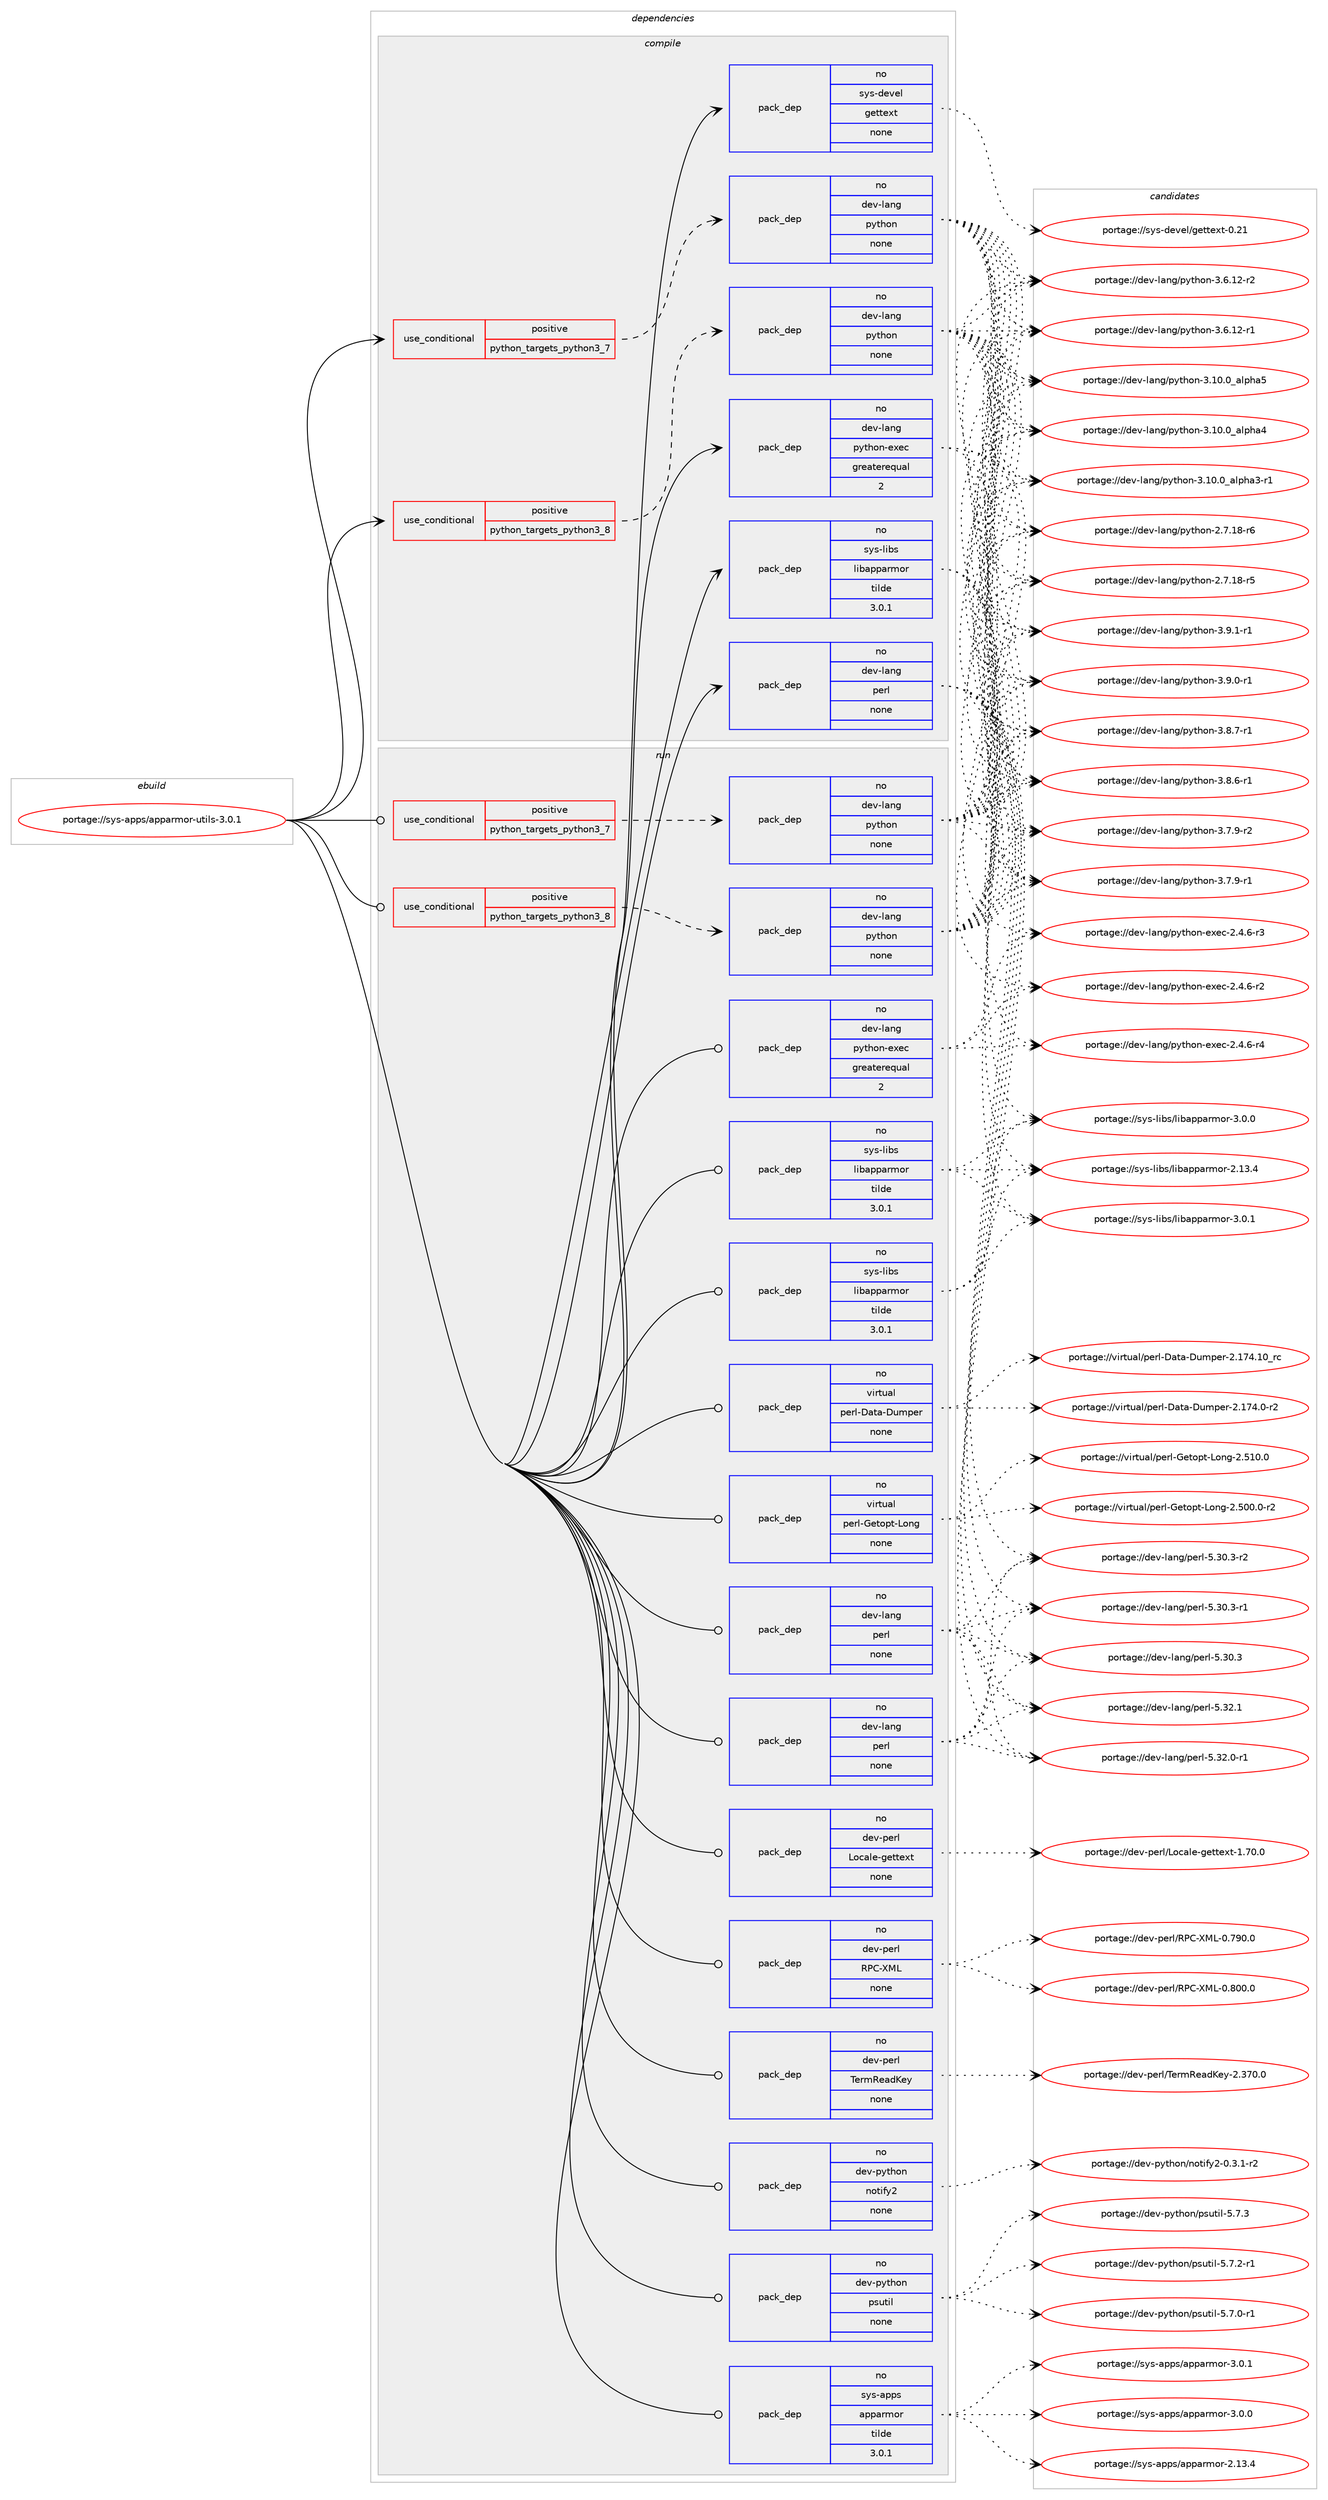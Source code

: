 digraph prolog {

# *************
# Graph options
# *************

newrank=true;
concentrate=true;
compound=true;
graph [rankdir=LR,fontname=Helvetica,fontsize=10,ranksep=1.5];#, ranksep=2.5, nodesep=0.2];
edge  [arrowhead=vee];
node  [fontname=Helvetica,fontsize=10];

# **********
# The ebuild
# **********

subgraph cluster_leftcol {
color=gray;
rank=same;
label=<<i>ebuild</i>>;
id [label="portage://sys-apps/apparmor-utils-3.0.1", color=red, width=4, href="../sys-apps/apparmor-utils-3.0.1.svg"];
}

# ****************
# The dependencies
# ****************

subgraph cluster_midcol {
color=gray;
label=<<i>dependencies</i>>;
subgraph cluster_compile {
fillcolor="#eeeeee";
style=filled;
label=<<i>compile</i>>;
subgraph cond3340 {
dependency10758 [label=<<TABLE BORDER="0" CELLBORDER="1" CELLSPACING="0" CELLPADDING="4"><TR><TD ROWSPAN="3" CELLPADDING="10">use_conditional</TD></TR><TR><TD>positive</TD></TR><TR><TD>python_targets_python3_7</TD></TR></TABLE>>, shape=none, color=red];
subgraph pack7325 {
dependency10759 [label=<<TABLE BORDER="0" CELLBORDER="1" CELLSPACING="0" CELLPADDING="4" WIDTH="220"><TR><TD ROWSPAN="6" CELLPADDING="30">pack_dep</TD></TR><TR><TD WIDTH="110">no</TD></TR><TR><TD>dev-lang</TD></TR><TR><TD>python</TD></TR><TR><TD>none</TD></TR><TR><TD></TD></TR></TABLE>>, shape=none, color=blue];
}
dependency10758:e -> dependency10759:w [weight=20,style="dashed",arrowhead="vee"];
}
id:e -> dependency10758:w [weight=20,style="solid",arrowhead="vee"];
subgraph cond3341 {
dependency10760 [label=<<TABLE BORDER="0" CELLBORDER="1" CELLSPACING="0" CELLPADDING="4"><TR><TD ROWSPAN="3" CELLPADDING="10">use_conditional</TD></TR><TR><TD>positive</TD></TR><TR><TD>python_targets_python3_8</TD></TR></TABLE>>, shape=none, color=red];
subgraph pack7326 {
dependency10761 [label=<<TABLE BORDER="0" CELLBORDER="1" CELLSPACING="0" CELLPADDING="4" WIDTH="220"><TR><TD ROWSPAN="6" CELLPADDING="30">pack_dep</TD></TR><TR><TD WIDTH="110">no</TD></TR><TR><TD>dev-lang</TD></TR><TR><TD>python</TD></TR><TR><TD>none</TD></TR><TR><TD></TD></TR></TABLE>>, shape=none, color=blue];
}
dependency10760:e -> dependency10761:w [weight=20,style="dashed",arrowhead="vee"];
}
id:e -> dependency10760:w [weight=20,style="solid",arrowhead="vee"];
subgraph pack7327 {
dependency10762 [label=<<TABLE BORDER="0" CELLBORDER="1" CELLSPACING="0" CELLPADDING="4" WIDTH="220"><TR><TD ROWSPAN="6" CELLPADDING="30">pack_dep</TD></TR><TR><TD WIDTH="110">no</TD></TR><TR><TD>dev-lang</TD></TR><TR><TD>perl</TD></TR><TR><TD>none</TD></TR><TR><TD></TD></TR></TABLE>>, shape=none, color=blue];
}
id:e -> dependency10762:w [weight=20,style="solid",arrowhead="vee"];
subgraph pack7328 {
dependency10763 [label=<<TABLE BORDER="0" CELLBORDER="1" CELLSPACING="0" CELLPADDING="4" WIDTH="220"><TR><TD ROWSPAN="6" CELLPADDING="30">pack_dep</TD></TR><TR><TD WIDTH="110">no</TD></TR><TR><TD>dev-lang</TD></TR><TR><TD>python-exec</TD></TR><TR><TD>greaterequal</TD></TR><TR><TD>2</TD></TR></TABLE>>, shape=none, color=blue];
}
id:e -> dependency10763:w [weight=20,style="solid",arrowhead="vee"];
subgraph pack7329 {
dependency10764 [label=<<TABLE BORDER="0" CELLBORDER="1" CELLSPACING="0" CELLPADDING="4" WIDTH="220"><TR><TD ROWSPAN="6" CELLPADDING="30">pack_dep</TD></TR><TR><TD WIDTH="110">no</TD></TR><TR><TD>sys-devel</TD></TR><TR><TD>gettext</TD></TR><TR><TD>none</TD></TR><TR><TD></TD></TR></TABLE>>, shape=none, color=blue];
}
id:e -> dependency10764:w [weight=20,style="solid",arrowhead="vee"];
subgraph pack7330 {
dependency10765 [label=<<TABLE BORDER="0" CELLBORDER="1" CELLSPACING="0" CELLPADDING="4" WIDTH="220"><TR><TD ROWSPAN="6" CELLPADDING="30">pack_dep</TD></TR><TR><TD WIDTH="110">no</TD></TR><TR><TD>sys-libs</TD></TR><TR><TD>libapparmor</TD></TR><TR><TD>tilde</TD></TR><TR><TD>3.0.1</TD></TR></TABLE>>, shape=none, color=blue];
}
id:e -> dependency10765:w [weight=20,style="solid",arrowhead="vee"];
}
subgraph cluster_compileandrun {
fillcolor="#eeeeee";
style=filled;
label=<<i>compile and run</i>>;
}
subgraph cluster_run {
fillcolor="#eeeeee";
style=filled;
label=<<i>run</i>>;
subgraph cond3342 {
dependency10766 [label=<<TABLE BORDER="0" CELLBORDER="1" CELLSPACING="0" CELLPADDING="4"><TR><TD ROWSPAN="3" CELLPADDING="10">use_conditional</TD></TR><TR><TD>positive</TD></TR><TR><TD>python_targets_python3_7</TD></TR></TABLE>>, shape=none, color=red];
subgraph pack7331 {
dependency10767 [label=<<TABLE BORDER="0" CELLBORDER="1" CELLSPACING="0" CELLPADDING="4" WIDTH="220"><TR><TD ROWSPAN="6" CELLPADDING="30">pack_dep</TD></TR><TR><TD WIDTH="110">no</TD></TR><TR><TD>dev-lang</TD></TR><TR><TD>python</TD></TR><TR><TD>none</TD></TR><TR><TD></TD></TR></TABLE>>, shape=none, color=blue];
}
dependency10766:e -> dependency10767:w [weight=20,style="dashed",arrowhead="vee"];
}
id:e -> dependency10766:w [weight=20,style="solid",arrowhead="odot"];
subgraph cond3343 {
dependency10768 [label=<<TABLE BORDER="0" CELLBORDER="1" CELLSPACING="0" CELLPADDING="4"><TR><TD ROWSPAN="3" CELLPADDING="10">use_conditional</TD></TR><TR><TD>positive</TD></TR><TR><TD>python_targets_python3_8</TD></TR></TABLE>>, shape=none, color=red];
subgraph pack7332 {
dependency10769 [label=<<TABLE BORDER="0" CELLBORDER="1" CELLSPACING="0" CELLPADDING="4" WIDTH="220"><TR><TD ROWSPAN="6" CELLPADDING="30">pack_dep</TD></TR><TR><TD WIDTH="110">no</TD></TR><TR><TD>dev-lang</TD></TR><TR><TD>python</TD></TR><TR><TD>none</TD></TR><TR><TD></TD></TR></TABLE>>, shape=none, color=blue];
}
dependency10768:e -> dependency10769:w [weight=20,style="dashed",arrowhead="vee"];
}
id:e -> dependency10768:w [weight=20,style="solid",arrowhead="odot"];
subgraph pack7333 {
dependency10770 [label=<<TABLE BORDER="0" CELLBORDER="1" CELLSPACING="0" CELLPADDING="4" WIDTH="220"><TR><TD ROWSPAN="6" CELLPADDING="30">pack_dep</TD></TR><TR><TD WIDTH="110">no</TD></TR><TR><TD>dev-lang</TD></TR><TR><TD>perl</TD></TR><TR><TD>none</TD></TR><TR><TD></TD></TR></TABLE>>, shape=none, color=blue];
}
id:e -> dependency10770:w [weight=20,style="solid",arrowhead="odot"];
subgraph pack7334 {
dependency10771 [label=<<TABLE BORDER="0" CELLBORDER="1" CELLSPACING="0" CELLPADDING="4" WIDTH="220"><TR><TD ROWSPAN="6" CELLPADDING="30">pack_dep</TD></TR><TR><TD WIDTH="110">no</TD></TR><TR><TD>dev-lang</TD></TR><TR><TD>perl</TD></TR><TR><TD>none</TD></TR><TR><TD></TD></TR></TABLE>>, shape=none, color=blue];
}
id:e -> dependency10771:w [weight=20,style="solid",arrowhead="odot"];
subgraph pack7335 {
dependency10772 [label=<<TABLE BORDER="0" CELLBORDER="1" CELLSPACING="0" CELLPADDING="4" WIDTH="220"><TR><TD ROWSPAN="6" CELLPADDING="30">pack_dep</TD></TR><TR><TD WIDTH="110">no</TD></TR><TR><TD>dev-lang</TD></TR><TR><TD>python-exec</TD></TR><TR><TD>greaterequal</TD></TR><TR><TD>2</TD></TR></TABLE>>, shape=none, color=blue];
}
id:e -> dependency10772:w [weight=20,style="solid",arrowhead="odot"];
subgraph pack7336 {
dependency10773 [label=<<TABLE BORDER="0" CELLBORDER="1" CELLSPACING="0" CELLPADDING="4" WIDTH="220"><TR><TD ROWSPAN="6" CELLPADDING="30">pack_dep</TD></TR><TR><TD WIDTH="110">no</TD></TR><TR><TD>dev-perl</TD></TR><TR><TD>Locale-gettext</TD></TR><TR><TD>none</TD></TR><TR><TD></TD></TR></TABLE>>, shape=none, color=blue];
}
id:e -> dependency10773:w [weight=20,style="solid",arrowhead="odot"];
subgraph pack7337 {
dependency10774 [label=<<TABLE BORDER="0" CELLBORDER="1" CELLSPACING="0" CELLPADDING="4" WIDTH="220"><TR><TD ROWSPAN="6" CELLPADDING="30">pack_dep</TD></TR><TR><TD WIDTH="110">no</TD></TR><TR><TD>dev-perl</TD></TR><TR><TD>RPC-XML</TD></TR><TR><TD>none</TD></TR><TR><TD></TD></TR></TABLE>>, shape=none, color=blue];
}
id:e -> dependency10774:w [weight=20,style="solid",arrowhead="odot"];
subgraph pack7338 {
dependency10775 [label=<<TABLE BORDER="0" CELLBORDER="1" CELLSPACING="0" CELLPADDING="4" WIDTH="220"><TR><TD ROWSPAN="6" CELLPADDING="30">pack_dep</TD></TR><TR><TD WIDTH="110">no</TD></TR><TR><TD>dev-perl</TD></TR><TR><TD>TermReadKey</TD></TR><TR><TD>none</TD></TR><TR><TD></TD></TR></TABLE>>, shape=none, color=blue];
}
id:e -> dependency10775:w [weight=20,style="solid",arrowhead="odot"];
subgraph pack7339 {
dependency10776 [label=<<TABLE BORDER="0" CELLBORDER="1" CELLSPACING="0" CELLPADDING="4" WIDTH="220"><TR><TD ROWSPAN="6" CELLPADDING="30">pack_dep</TD></TR><TR><TD WIDTH="110">no</TD></TR><TR><TD>dev-python</TD></TR><TR><TD>notify2</TD></TR><TR><TD>none</TD></TR><TR><TD></TD></TR></TABLE>>, shape=none, color=blue];
}
id:e -> dependency10776:w [weight=20,style="solid",arrowhead="odot"];
subgraph pack7340 {
dependency10777 [label=<<TABLE BORDER="0" CELLBORDER="1" CELLSPACING="0" CELLPADDING="4" WIDTH="220"><TR><TD ROWSPAN="6" CELLPADDING="30">pack_dep</TD></TR><TR><TD WIDTH="110">no</TD></TR><TR><TD>dev-python</TD></TR><TR><TD>psutil</TD></TR><TR><TD>none</TD></TR><TR><TD></TD></TR></TABLE>>, shape=none, color=blue];
}
id:e -> dependency10777:w [weight=20,style="solid",arrowhead="odot"];
subgraph pack7341 {
dependency10778 [label=<<TABLE BORDER="0" CELLBORDER="1" CELLSPACING="0" CELLPADDING="4" WIDTH="220"><TR><TD ROWSPAN="6" CELLPADDING="30">pack_dep</TD></TR><TR><TD WIDTH="110">no</TD></TR><TR><TD>sys-apps</TD></TR><TR><TD>apparmor</TD></TR><TR><TD>tilde</TD></TR><TR><TD>3.0.1</TD></TR></TABLE>>, shape=none, color=blue];
}
id:e -> dependency10778:w [weight=20,style="solid",arrowhead="odot"];
subgraph pack7342 {
dependency10779 [label=<<TABLE BORDER="0" CELLBORDER="1" CELLSPACING="0" CELLPADDING="4" WIDTH="220"><TR><TD ROWSPAN="6" CELLPADDING="30">pack_dep</TD></TR><TR><TD WIDTH="110">no</TD></TR><TR><TD>sys-libs</TD></TR><TR><TD>libapparmor</TD></TR><TR><TD>tilde</TD></TR><TR><TD>3.0.1</TD></TR></TABLE>>, shape=none, color=blue];
}
id:e -> dependency10779:w [weight=20,style="solid",arrowhead="odot"];
subgraph pack7343 {
dependency10780 [label=<<TABLE BORDER="0" CELLBORDER="1" CELLSPACING="0" CELLPADDING="4" WIDTH="220"><TR><TD ROWSPAN="6" CELLPADDING="30">pack_dep</TD></TR><TR><TD WIDTH="110">no</TD></TR><TR><TD>sys-libs</TD></TR><TR><TD>libapparmor</TD></TR><TR><TD>tilde</TD></TR><TR><TD>3.0.1</TD></TR></TABLE>>, shape=none, color=blue];
}
id:e -> dependency10780:w [weight=20,style="solid",arrowhead="odot"];
subgraph pack7344 {
dependency10781 [label=<<TABLE BORDER="0" CELLBORDER="1" CELLSPACING="0" CELLPADDING="4" WIDTH="220"><TR><TD ROWSPAN="6" CELLPADDING="30">pack_dep</TD></TR><TR><TD WIDTH="110">no</TD></TR><TR><TD>virtual</TD></TR><TR><TD>perl-Data-Dumper</TD></TR><TR><TD>none</TD></TR><TR><TD></TD></TR></TABLE>>, shape=none, color=blue];
}
id:e -> dependency10781:w [weight=20,style="solid",arrowhead="odot"];
subgraph pack7345 {
dependency10782 [label=<<TABLE BORDER="0" CELLBORDER="1" CELLSPACING="0" CELLPADDING="4" WIDTH="220"><TR><TD ROWSPAN="6" CELLPADDING="30">pack_dep</TD></TR><TR><TD WIDTH="110">no</TD></TR><TR><TD>virtual</TD></TR><TR><TD>perl-Getopt-Long</TD></TR><TR><TD>none</TD></TR><TR><TD></TD></TR></TABLE>>, shape=none, color=blue];
}
id:e -> dependency10782:w [weight=20,style="solid",arrowhead="odot"];
}
}

# **************
# The candidates
# **************

subgraph cluster_choices {
rank=same;
color=gray;
label=<<i>candidates</i>>;

subgraph choice7325 {
color=black;
nodesep=1;
choice1001011184510897110103471121211161041111104551465746494511449 [label="portage://dev-lang/python-3.9.1-r1", color=red, width=4,href="../dev-lang/python-3.9.1-r1.svg"];
choice1001011184510897110103471121211161041111104551465746484511449 [label="portage://dev-lang/python-3.9.0-r1", color=red, width=4,href="../dev-lang/python-3.9.0-r1.svg"];
choice1001011184510897110103471121211161041111104551465646554511449 [label="portage://dev-lang/python-3.8.7-r1", color=red, width=4,href="../dev-lang/python-3.8.7-r1.svg"];
choice1001011184510897110103471121211161041111104551465646544511449 [label="portage://dev-lang/python-3.8.6-r1", color=red, width=4,href="../dev-lang/python-3.8.6-r1.svg"];
choice1001011184510897110103471121211161041111104551465546574511450 [label="portage://dev-lang/python-3.7.9-r2", color=red, width=4,href="../dev-lang/python-3.7.9-r2.svg"];
choice1001011184510897110103471121211161041111104551465546574511449 [label="portage://dev-lang/python-3.7.9-r1", color=red, width=4,href="../dev-lang/python-3.7.9-r1.svg"];
choice100101118451089711010347112121116104111110455146544649504511450 [label="portage://dev-lang/python-3.6.12-r2", color=red, width=4,href="../dev-lang/python-3.6.12-r2.svg"];
choice100101118451089711010347112121116104111110455146544649504511449 [label="portage://dev-lang/python-3.6.12-r1", color=red, width=4,href="../dev-lang/python-3.6.12-r1.svg"];
choice1001011184510897110103471121211161041111104551464948464895971081121049753 [label="portage://dev-lang/python-3.10.0_alpha5", color=red, width=4,href="../dev-lang/python-3.10.0_alpha5.svg"];
choice1001011184510897110103471121211161041111104551464948464895971081121049752 [label="portage://dev-lang/python-3.10.0_alpha4", color=red, width=4,href="../dev-lang/python-3.10.0_alpha4.svg"];
choice10010111845108971101034711212111610411111045514649484648959710811210497514511449 [label="portage://dev-lang/python-3.10.0_alpha3-r1", color=red, width=4,href="../dev-lang/python-3.10.0_alpha3-r1.svg"];
choice100101118451089711010347112121116104111110455046554649564511454 [label="portage://dev-lang/python-2.7.18-r6", color=red, width=4,href="../dev-lang/python-2.7.18-r6.svg"];
choice100101118451089711010347112121116104111110455046554649564511453 [label="portage://dev-lang/python-2.7.18-r5", color=red, width=4,href="../dev-lang/python-2.7.18-r5.svg"];
dependency10759:e -> choice1001011184510897110103471121211161041111104551465746494511449:w [style=dotted,weight="100"];
dependency10759:e -> choice1001011184510897110103471121211161041111104551465746484511449:w [style=dotted,weight="100"];
dependency10759:e -> choice1001011184510897110103471121211161041111104551465646554511449:w [style=dotted,weight="100"];
dependency10759:e -> choice1001011184510897110103471121211161041111104551465646544511449:w [style=dotted,weight="100"];
dependency10759:e -> choice1001011184510897110103471121211161041111104551465546574511450:w [style=dotted,weight="100"];
dependency10759:e -> choice1001011184510897110103471121211161041111104551465546574511449:w [style=dotted,weight="100"];
dependency10759:e -> choice100101118451089711010347112121116104111110455146544649504511450:w [style=dotted,weight="100"];
dependency10759:e -> choice100101118451089711010347112121116104111110455146544649504511449:w [style=dotted,weight="100"];
dependency10759:e -> choice1001011184510897110103471121211161041111104551464948464895971081121049753:w [style=dotted,weight="100"];
dependency10759:e -> choice1001011184510897110103471121211161041111104551464948464895971081121049752:w [style=dotted,weight="100"];
dependency10759:e -> choice10010111845108971101034711212111610411111045514649484648959710811210497514511449:w [style=dotted,weight="100"];
dependency10759:e -> choice100101118451089711010347112121116104111110455046554649564511454:w [style=dotted,weight="100"];
dependency10759:e -> choice100101118451089711010347112121116104111110455046554649564511453:w [style=dotted,weight="100"];
}
subgraph choice7326 {
color=black;
nodesep=1;
choice1001011184510897110103471121211161041111104551465746494511449 [label="portage://dev-lang/python-3.9.1-r1", color=red, width=4,href="../dev-lang/python-3.9.1-r1.svg"];
choice1001011184510897110103471121211161041111104551465746484511449 [label="portage://dev-lang/python-3.9.0-r1", color=red, width=4,href="../dev-lang/python-3.9.0-r1.svg"];
choice1001011184510897110103471121211161041111104551465646554511449 [label="portage://dev-lang/python-3.8.7-r1", color=red, width=4,href="../dev-lang/python-3.8.7-r1.svg"];
choice1001011184510897110103471121211161041111104551465646544511449 [label="portage://dev-lang/python-3.8.6-r1", color=red, width=4,href="../dev-lang/python-3.8.6-r1.svg"];
choice1001011184510897110103471121211161041111104551465546574511450 [label="portage://dev-lang/python-3.7.9-r2", color=red, width=4,href="../dev-lang/python-3.7.9-r2.svg"];
choice1001011184510897110103471121211161041111104551465546574511449 [label="portage://dev-lang/python-3.7.9-r1", color=red, width=4,href="../dev-lang/python-3.7.9-r1.svg"];
choice100101118451089711010347112121116104111110455146544649504511450 [label="portage://dev-lang/python-3.6.12-r2", color=red, width=4,href="../dev-lang/python-3.6.12-r2.svg"];
choice100101118451089711010347112121116104111110455146544649504511449 [label="portage://dev-lang/python-3.6.12-r1", color=red, width=4,href="../dev-lang/python-3.6.12-r1.svg"];
choice1001011184510897110103471121211161041111104551464948464895971081121049753 [label="portage://dev-lang/python-3.10.0_alpha5", color=red, width=4,href="../dev-lang/python-3.10.0_alpha5.svg"];
choice1001011184510897110103471121211161041111104551464948464895971081121049752 [label="portage://dev-lang/python-3.10.0_alpha4", color=red, width=4,href="../dev-lang/python-3.10.0_alpha4.svg"];
choice10010111845108971101034711212111610411111045514649484648959710811210497514511449 [label="portage://dev-lang/python-3.10.0_alpha3-r1", color=red, width=4,href="../dev-lang/python-3.10.0_alpha3-r1.svg"];
choice100101118451089711010347112121116104111110455046554649564511454 [label="portage://dev-lang/python-2.7.18-r6", color=red, width=4,href="../dev-lang/python-2.7.18-r6.svg"];
choice100101118451089711010347112121116104111110455046554649564511453 [label="portage://dev-lang/python-2.7.18-r5", color=red, width=4,href="../dev-lang/python-2.7.18-r5.svg"];
dependency10761:e -> choice1001011184510897110103471121211161041111104551465746494511449:w [style=dotted,weight="100"];
dependency10761:e -> choice1001011184510897110103471121211161041111104551465746484511449:w [style=dotted,weight="100"];
dependency10761:e -> choice1001011184510897110103471121211161041111104551465646554511449:w [style=dotted,weight="100"];
dependency10761:e -> choice1001011184510897110103471121211161041111104551465646544511449:w [style=dotted,weight="100"];
dependency10761:e -> choice1001011184510897110103471121211161041111104551465546574511450:w [style=dotted,weight="100"];
dependency10761:e -> choice1001011184510897110103471121211161041111104551465546574511449:w [style=dotted,weight="100"];
dependency10761:e -> choice100101118451089711010347112121116104111110455146544649504511450:w [style=dotted,weight="100"];
dependency10761:e -> choice100101118451089711010347112121116104111110455146544649504511449:w [style=dotted,weight="100"];
dependency10761:e -> choice1001011184510897110103471121211161041111104551464948464895971081121049753:w [style=dotted,weight="100"];
dependency10761:e -> choice1001011184510897110103471121211161041111104551464948464895971081121049752:w [style=dotted,weight="100"];
dependency10761:e -> choice10010111845108971101034711212111610411111045514649484648959710811210497514511449:w [style=dotted,weight="100"];
dependency10761:e -> choice100101118451089711010347112121116104111110455046554649564511454:w [style=dotted,weight="100"];
dependency10761:e -> choice100101118451089711010347112121116104111110455046554649564511453:w [style=dotted,weight="100"];
}
subgraph choice7327 {
color=black;
nodesep=1;
choice10010111845108971101034711210111410845534651504649 [label="portage://dev-lang/perl-5.32.1", color=red, width=4,href="../dev-lang/perl-5.32.1.svg"];
choice100101118451089711010347112101114108455346515046484511449 [label="portage://dev-lang/perl-5.32.0-r1", color=red, width=4,href="../dev-lang/perl-5.32.0-r1.svg"];
choice100101118451089711010347112101114108455346514846514511450 [label="portage://dev-lang/perl-5.30.3-r2", color=red, width=4,href="../dev-lang/perl-5.30.3-r2.svg"];
choice100101118451089711010347112101114108455346514846514511449 [label="portage://dev-lang/perl-5.30.3-r1", color=red, width=4,href="../dev-lang/perl-5.30.3-r1.svg"];
choice10010111845108971101034711210111410845534651484651 [label="portage://dev-lang/perl-5.30.3", color=red, width=4,href="../dev-lang/perl-5.30.3.svg"];
dependency10762:e -> choice10010111845108971101034711210111410845534651504649:w [style=dotted,weight="100"];
dependency10762:e -> choice100101118451089711010347112101114108455346515046484511449:w [style=dotted,weight="100"];
dependency10762:e -> choice100101118451089711010347112101114108455346514846514511450:w [style=dotted,weight="100"];
dependency10762:e -> choice100101118451089711010347112101114108455346514846514511449:w [style=dotted,weight="100"];
dependency10762:e -> choice10010111845108971101034711210111410845534651484651:w [style=dotted,weight="100"];
}
subgraph choice7328 {
color=black;
nodesep=1;
choice10010111845108971101034711212111610411111045101120101994550465246544511452 [label="portage://dev-lang/python-exec-2.4.6-r4", color=red, width=4,href="../dev-lang/python-exec-2.4.6-r4.svg"];
choice10010111845108971101034711212111610411111045101120101994550465246544511451 [label="portage://dev-lang/python-exec-2.4.6-r3", color=red, width=4,href="../dev-lang/python-exec-2.4.6-r3.svg"];
choice10010111845108971101034711212111610411111045101120101994550465246544511450 [label="portage://dev-lang/python-exec-2.4.6-r2", color=red, width=4,href="../dev-lang/python-exec-2.4.6-r2.svg"];
dependency10763:e -> choice10010111845108971101034711212111610411111045101120101994550465246544511452:w [style=dotted,weight="100"];
dependency10763:e -> choice10010111845108971101034711212111610411111045101120101994550465246544511451:w [style=dotted,weight="100"];
dependency10763:e -> choice10010111845108971101034711212111610411111045101120101994550465246544511450:w [style=dotted,weight="100"];
}
subgraph choice7329 {
color=black;
nodesep=1;
choice11512111545100101118101108471031011161161011201164548465049 [label="portage://sys-devel/gettext-0.21", color=red, width=4,href="../sys-devel/gettext-0.21.svg"];
dependency10764:e -> choice11512111545100101118101108471031011161161011201164548465049:w [style=dotted,weight="100"];
}
subgraph choice7330 {
color=black;
nodesep=1;
choice115121115451081059811547108105989711211297114109111114455146484649 [label="portage://sys-libs/libapparmor-3.0.1", color=red, width=4,href="../sys-libs/libapparmor-3.0.1.svg"];
choice115121115451081059811547108105989711211297114109111114455146484648 [label="portage://sys-libs/libapparmor-3.0.0", color=red, width=4,href="../sys-libs/libapparmor-3.0.0.svg"];
choice11512111545108105981154710810598971121129711410911111445504649514652 [label="portage://sys-libs/libapparmor-2.13.4", color=red, width=4,href="../sys-libs/libapparmor-2.13.4.svg"];
dependency10765:e -> choice115121115451081059811547108105989711211297114109111114455146484649:w [style=dotted,weight="100"];
dependency10765:e -> choice115121115451081059811547108105989711211297114109111114455146484648:w [style=dotted,weight="100"];
dependency10765:e -> choice11512111545108105981154710810598971121129711410911111445504649514652:w [style=dotted,weight="100"];
}
subgraph choice7331 {
color=black;
nodesep=1;
choice1001011184510897110103471121211161041111104551465746494511449 [label="portage://dev-lang/python-3.9.1-r1", color=red, width=4,href="../dev-lang/python-3.9.1-r1.svg"];
choice1001011184510897110103471121211161041111104551465746484511449 [label="portage://dev-lang/python-3.9.0-r1", color=red, width=4,href="../dev-lang/python-3.9.0-r1.svg"];
choice1001011184510897110103471121211161041111104551465646554511449 [label="portage://dev-lang/python-3.8.7-r1", color=red, width=4,href="../dev-lang/python-3.8.7-r1.svg"];
choice1001011184510897110103471121211161041111104551465646544511449 [label="portage://dev-lang/python-3.8.6-r1", color=red, width=4,href="../dev-lang/python-3.8.6-r1.svg"];
choice1001011184510897110103471121211161041111104551465546574511450 [label="portage://dev-lang/python-3.7.9-r2", color=red, width=4,href="../dev-lang/python-3.7.9-r2.svg"];
choice1001011184510897110103471121211161041111104551465546574511449 [label="portage://dev-lang/python-3.7.9-r1", color=red, width=4,href="../dev-lang/python-3.7.9-r1.svg"];
choice100101118451089711010347112121116104111110455146544649504511450 [label="portage://dev-lang/python-3.6.12-r2", color=red, width=4,href="../dev-lang/python-3.6.12-r2.svg"];
choice100101118451089711010347112121116104111110455146544649504511449 [label="portage://dev-lang/python-3.6.12-r1", color=red, width=4,href="../dev-lang/python-3.6.12-r1.svg"];
choice1001011184510897110103471121211161041111104551464948464895971081121049753 [label="portage://dev-lang/python-3.10.0_alpha5", color=red, width=4,href="../dev-lang/python-3.10.0_alpha5.svg"];
choice1001011184510897110103471121211161041111104551464948464895971081121049752 [label="portage://dev-lang/python-3.10.0_alpha4", color=red, width=4,href="../dev-lang/python-3.10.0_alpha4.svg"];
choice10010111845108971101034711212111610411111045514649484648959710811210497514511449 [label="portage://dev-lang/python-3.10.0_alpha3-r1", color=red, width=4,href="../dev-lang/python-3.10.0_alpha3-r1.svg"];
choice100101118451089711010347112121116104111110455046554649564511454 [label="portage://dev-lang/python-2.7.18-r6", color=red, width=4,href="../dev-lang/python-2.7.18-r6.svg"];
choice100101118451089711010347112121116104111110455046554649564511453 [label="portage://dev-lang/python-2.7.18-r5", color=red, width=4,href="../dev-lang/python-2.7.18-r5.svg"];
dependency10767:e -> choice1001011184510897110103471121211161041111104551465746494511449:w [style=dotted,weight="100"];
dependency10767:e -> choice1001011184510897110103471121211161041111104551465746484511449:w [style=dotted,weight="100"];
dependency10767:e -> choice1001011184510897110103471121211161041111104551465646554511449:w [style=dotted,weight="100"];
dependency10767:e -> choice1001011184510897110103471121211161041111104551465646544511449:w [style=dotted,weight="100"];
dependency10767:e -> choice1001011184510897110103471121211161041111104551465546574511450:w [style=dotted,weight="100"];
dependency10767:e -> choice1001011184510897110103471121211161041111104551465546574511449:w [style=dotted,weight="100"];
dependency10767:e -> choice100101118451089711010347112121116104111110455146544649504511450:w [style=dotted,weight="100"];
dependency10767:e -> choice100101118451089711010347112121116104111110455146544649504511449:w [style=dotted,weight="100"];
dependency10767:e -> choice1001011184510897110103471121211161041111104551464948464895971081121049753:w [style=dotted,weight="100"];
dependency10767:e -> choice1001011184510897110103471121211161041111104551464948464895971081121049752:w [style=dotted,weight="100"];
dependency10767:e -> choice10010111845108971101034711212111610411111045514649484648959710811210497514511449:w [style=dotted,weight="100"];
dependency10767:e -> choice100101118451089711010347112121116104111110455046554649564511454:w [style=dotted,weight="100"];
dependency10767:e -> choice100101118451089711010347112121116104111110455046554649564511453:w [style=dotted,weight="100"];
}
subgraph choice7332 {
color=black;
nodesep=1;
choice1001011184510897110103471121211161041111104551465746494511449 [label="portage://dev-lang/python-3.9.1-r1", color=red, width=4,href="../dev-lang/python-3.9.1-r1.svg"];
choice1001011184510897110103471121211161041111104551465746484511449 [label="portage://dev-lang/python-3.9.0-r1", color=red, width=4,href="../dev-lang/python-3.9.0-r1.svg"];
choice1001011184510897110103471121211161041111104551465646554511449 [label="portage://dev-lang/python-3.8.7-r1", color=red, width=4,href="../dev-lang/python-3.8.7-r1.svg"];
choice1001011184510897110103471121211161041111104551465646544511449 [label="portage://dev-lang/python-3.8.6-r1", color=red, width=4,href="../dev-lang/python-3.8.6-r1.svg"];
choice1001011184510897110103471121211161041111104551465546574511450 [label="portage://dev-lang/python-3.7.9-r2", color=red, width=4,href="../dev-lang/python-3.7.9-r2.svg"];
choice1001011184510897110103471121211161041111104551465546574511449 [label="portage://dev-lang/python-3.7.9-r1", color=red, width=4,href="../dev-lang/python-3.7.9-r1.svg"];
choice100101118451089711010347112121116104111110455146544649504511450 [label="portage://dev-lang/python-3.6.12-r2", color=red, width=4,href="../dev-lang/python-3.6.12-r2.svg"];
choice100101118451089711010347112121116104111110455146544649504511449 [label="portage://dev-lang/python-3.6.12-r1", color=red, width=4,href="../dev-lang/python-3.6.12-r1.svg"];
choice1001011184510897110103471121211161041111104551464948464895971081121049753 [label="portage://dev-lang/python-3.10.0_alpha5", color=red, width=4,href="../dev-lang/python-3.10.0_alpha5.svg"];
choice1001011184510897110103471121211161041111104551464948464895971081121049752 [label="portage://dev-lang/python-3.10.0_alpha4", color=red, width=4,href="../dev-lang/python-3.10.0_alpha4.svg"];
choice10010111845108971101034711212111610411111045514649484648959710811210497514511449 [label="portage://dev-lang/python-3.10.0_alpha3-r1", color=red, width=4,href="../dev-lang/python-3.10.0_alpha3-r1.svg"];
choice100101118451089711010347112121116104111110455046554649564511454 [label="portage://dev-lang/python-2.7.18-r6", color=red, width=4,href="../dev-lang/python-2.7.18-r6.svg"];
choice100101118451089711010347112121116104111110455046554649564511453 [label="portage://dev-lang/python-2.7.18-r5", color=red, width=4,href="../dev-lang/python-2.7.18-r5.svg"];
dependency10769:e -> choice1001011184510897110103471121211161041111104551465746494511449:w [style=dotted,weight="100"];
dependency10769:e -> choice1001011184510897110103471121211161041111104551465746484511449:w [style=dotted,weight="100"];
dependency10769:e -> choice1001011184510897110103471121211161041111104551465646554511449:w [style=dotted,weight="100"];
dependency10769:e -> choice1001011184510897110103471121211161041111104551465646544511449:w [style=dotted,weight="100"];
dependency10769:e -> choice1001011184510897110103471121211161041111104551465546574511450:w [style=dotted,weight="100"];
dependency10769:e -> choice1001011184510897110103471121211161041111104551465546574511449:w [style=dotted,weight="100"];
dependency10769:e -> choice100101118451089711010347112121116104111110455146544649504511450:w [style=dotted,weight="100"];
dependency10769:e -> choice100101118451089711010347112121116104111110455146544649504511449:w [style=dotted,weight="100"];
dependency10769:e -> choice1001011184510897110103471121211161041111104551464948464895971081121049753:w [style=dotted,weight="100"];
dependency10769:e -> choice1001011184510897110103471121211161041111104551464948464895971081121049752:w [style=dotted,weight="100"];
dependency10769:e -> choice10010111845108971101034711212111610411111045514649484648959710811210497514511449:w [style=dotted,weight="100"];
dependency10769:e -> choice100101118451089711010347112121116104111110455046554649564511454:w [style=dotted,weight="100"];
dependency10769:e -> choice100101118451089711010347112121116104111110455046554649564511453:w [style=dotted,weight="100"];
}
subgraph choice7333 {
color=black;
nodesep=1;
choice10010111845108971101034711210111410845534651504649 [label="portage://dev-lang/perl-5.32.1", color=red, width=4,href="../dev-lang/perl-5.32.1.svg"];
choice100101118451089711010347112101114108455346515046484511449 [label="portage://dev-lang/perl-5.32.0-r1", color=red, width=4,href="../dev-lang/perl-5.32.0-r1.svg"];
choice100101118451089711010347112101114108455346514846514511450 [label="portage://dev-lang/perl-5.30.3-r2", color=red, width=4,href="../dev-lang/perl-5.30.3-r2.svg"];
choice100101118451089711010347112101114108455346514846514511449 [label="portage://dev-lang/perl-5.30.3-r1", color=red, width=4,href="../dev-lang/perl-5.30.3-r1.svg"];
choice10010111845108971101034711210111410845534651484651 [label="portage://dev-lang/perl-5.30.3", color=red, width=4,href="../dev-lang/perl-5.30.3.svg"];
dependency10770:e -> choice10010111845108971101034711210111410845534651504649:w [style=dotted,weight="100"];
dependency10770:e -> choice100101118451089711010347112101114108455346515046484511449:w [style=dotted,weight="100"];
dependency10770:e -> choice100101118451089711010347112101114108455346514846514511450:w [style=dotted,weight="100"];
dependency10770:e -> choice100101118451089711010347112101114108455346514846514511449:w [style=dotted,weight="100"];
dependency10770:e -> choice10010111845108971101034711210111410845534651484651:w [style=dotted,weight="100"];
}
subgraph choice7334 {
color=black;
nodesep=1;
choice10010111845108971101034711210111410845534651504649 [label="portage://dev-lang/perl-5.32.1", color=red, width=4,href="../dev-lang/perl-5.32.1.svg"];
choice100101118451089711010347112101114108455346515046484511449 [label="portage://dev-lang/perl-5.32.0-r1", color=red, width=4,href="../dev-lang/perl-5.32.0-r1.svg"];
choice100101118451089711010347112101114108455346514846514511450 [label="portage://dev-lang/perl-5.30.3-r2", color=red, width=4,href="../dev-lang/perl-5.30.3-r2.svg"];
choice100101118451089711010347112101114108455346514846514511449 [label="portage://dev-lang/perl-5.30.3-r1", color=red, width=4,href="../dev-lang/perl-5.30.3-r1.svg"];
choice10010111845108971101034711210111410845534651484651 [label="portage://dev-lang/perl-5.30.3", color=red, width=4,href="../dev-lang/perl-5.30.3.svg"];
dependency10771:e -> choice10010111845108971101034711210111410845534651504649:w [style=dotted,weight="100"];
dependency10771:e -> choice100101118451089711010347112101114108455346515046484511449:w [style=dotted,weight="100"];
dependency10771:e -> choice100101118451089711010347112101114108455346514846514511450:w [style=dotted,weight="100"];
dependency10771:e -> choice100101118451089711010347112101114108455346514846514511449:w [style=dotted,weight="100"];
dependency10771:e -> choice10010111845108971101034711210111410845534651484651:w [style=dotted,weight="100"];
}
subgraph choice7335 {
color=black;
nodesep=1;
choice10010111845108971101034711212111610411111045101120101994550465246544511452 [label="portage://dev-lang/python-exec-2.4.6-r4", color=red, width=4,href="../dev-lang/python-exec-2.4.6-r4.svg"];
choice10010111845108971101034711212111610411111045101120101994550465246544511451 [label="portage://dev-lang/python-exec-2.4.6-r3", color=red, width=4,href="../dev-lang/python-exec-2.4.6-r3.svg"];
choice10010111845108971101034711212111610411111045101120101994550465246544511450 [label="portage://dev-lang/python-exec-2.4.6-r2", color=red, width=4,href="../dev-lang/python-exec-2.4.6-r2.svg"];
dependency10772:e -> choice10010111845108971101034711212111610411111045101120101994550465246544511452:w [style=dotted,weight="100"];
dependency10772:e -> choice10010111845108971101034711212111610411111045101120101994550465246544511451:w [style=dotted,weight="100"];
dependency10772:e -> choice10010111845108971101034711212111610411111045101120101994550465246544511450:w [style=dotted,weight="100"];
}
subgraph choice7336 {
color=black;
nodesep=1;
choice10010111845112101114108477611199971081014510310111611610112011645494655484648 [label="portage://dev-perl/Locale-gettext-1.70.0", color=red, width=4,href="../dev-perl/Locale-gettext-1.70.0.svg"];
dependency10773:e -> choice10010111845112101114108477611199971081014510310111611610112011645494655484648:w [style=dotted,weight="100"];
}
subgraph choice7337 {
color=black;
nodesep=1;
choice1001011184511210111410847828067458877764548465648484648 [label="portage://dev-perl/RPC-XML-0.800.0", color=red, width=4,href="../dev-perl/RPC-XML-0.800.0.svg"];
choice1001011184511210111410847828067458877764548465557484648 [label="portage://dev-perl/RPC-XML-0.790.0", color=red, width=4,href="../dev-perl/RPC-XML-0.790.0.svg"];
dependency10774:e -> choice1001011184511210111410847828067458877764548465648484648:w [style=dotted,weight="100"];
dependency10774:e -> choice1001011184511210111410847828067458877764548465557484648:w [style=dotted,weight="100"];
}
subgraph choice7338 {
color=black;
nodesep=1;
choice1001011184511210111410847841011141098210197100751011214550465155484648 [label="portage://dev-perl/TermReadKey-2.370.0", color=red, width=4,href="../dev-perl/TermReadKey-2.370.0.svg"];
dependency10775:e -> choice1001011184511210111410847841011141098210197100751011214550465155484648:w [style=dotted,weight="100"];
}
subgraph choice7339 {
color=black;
nodesep=1;
choice1001011184511212111610411111047110111116105102121504548465146494511450 [label="portage://dev-python/notify2-0.3.1-r2", color=red, width=4,href="../dev-python/notify2-0.3.1-r2.svg"];
dependency10776:e -> choice1001011184511212111610411111047110111116105102121504548465146494511450:w [style=dotted,weight="100"];
}
subgraph choice7340 {
color=black;
nodesep=1;
choice1001011184511212111610411111047112115117116105108455346554651 [label="portage://dev-python/psutil-5.7.3", color=red, width=4,href="../dev-python/psutil-5.7.3.svg"];
choice10010111845112121116104111110471121151171161051084553465546504511449 [label="portage://dev-python/psutil-5.7.2-r1", color=red, width=4,href="../dev-python/psutil-5.7.2-r1.svg"];
choice10010111845112121116104111110471121151171161051084553465546484511449 [label="portage://dev-python/psutil-5.7.0-r1", color=red, width=4,href="../dev-python/psutil-5.7.0-r1.svg"];
dependency10777:e -> choice1001011184511212111610411111047112115117116105108455346554651:w [style=dotted,weight="100"];
dependency10777:e -> choice10010111845112121116104111110471121151171161051084553465546504511449:w [style=dotted,weight="100"];
dependency10777:e -> choice10010111845112121116104111110471121151171161051084553465546484511449:w [style=dotted,weight="100"];
}
subgraph choice7341 {
color=black;
nodesep=1;
choice1151211154597112112115479711211297114109111114455146484649 [label="portage://sys-apps/apparmor-3.0.1", color=red, width=4,href="../sys-apps/apparmor-3.0.1.svg"];
choice1151211154597112112115479711211297114109111114455146484648 [label="portage://sys-apps/apparmor-3.0.0", color=red, width=4,href="../sys-apps/apparmor-3.0.0.svg"];
choice115121115459711211211547971121129711410911111445504649514652 [label="portage://sys-apps/apparmor-2.13.4", color=red, width=4,href="../sys-apps/apparmor-2.13.4.svg"];
dependency10778:e -> choice1151211154597112112115479711211297114109111114455146484649:w [style=dotted,weight="100"];
dependency10778:e -> choice1151211154597112112115479711211297114109111114455146484648:w [style=dotted,weight="100"];
dependency10778:e -> choice115121115459711211211547971121129711410911111445504649514652:w [style=dotted,weight="100"];
}
subgraph choice7342 {
color=black;
nodesep=1;
choice115121115451081059811547108105989711211297114109111114455146484649 [label="portage://sys-libs/libapparmor-3.0.1", color=red, width=4,href="../sys-libs/libapparmor-3.0.1.svg"];
choice115121115451081059811547108105989711211297114109111114455146484648 [label="portage://sys-libs/libapparmor-3.0.0", color=red, width=4,href="../sys-libs/libapparmor-3.0.0.svg"];
choice11512111545108105981154710810598971121129711410911111445504649514652 [label="portage://sys-libs/libapparmor-2.13.4", color=red, width=4,href="../sys-libs/libapparmor-2.13.4.svg"];
dependency10779:e -> choice115121115451081059811547108105989711211297114109111114455146484649:w [style=dotted,weight="100"];
dependency10779:e -> choice115121115451081059811547108105989711211297114109111114455146484648:w [style=dotted,weight="100"];
dependency10779:e -> choice11512111545108105981154710810598971121129711410911111445504649514652:w [style=dotted,weight="100"];
}
subgraph choice7343 {
color=black;
nodesep=1;
choice115121115451081059811547108105989711211297114109111114455146484649 [label="portage://sys-libs/libapparmor-3.0.1", color=red, width=4,href="../sys-libs/libapparmor-3.0.1.svg"];
choice115121115451081059811547108105989711211297114109111114455146484648 [label="portage://sys-libs/libapparmor-3.0.0", color=red, width=4,href="../sys-libs/libapparmor-3.0.0.svg"];
choice11512111545108105981154710810598971121129711410911111445504649514652 [label="portage://sys-libs/libapparmor-2.13.4", color=red, width=4,href="../sys-libs/libapparmor-2.13.4.svg"];
dependency10780:e -> choice115121115451081059811547108105989711211297114109111114455146484649:w [style=dotted,weight="100"];
dependency10780:e -> choice115121115451081059811547108105989711211297114109111114455146484648:w [style=dotted,weight="100"];
dependency10780:e -> choice11512111545108105981154710810598971121129711410911111445504649514652:w [style=dotted,weight="100"];
}
subgraph choice7344 {
color=black;
nodesep=1;
choice11810511411611797108471121011141084568971169745681171091121011144550464955524649489511499 [label="portage://virtual/perl-Data-Dumper-2.174.10_rc", color=red, width=4,href="../virtual/perl-Data-Dumper-2.174.10_rc.svg"];
choice118105114116117971084711210111410845689711697456811710911210111445504649555246484511450 [label="portage://virtual/perl-Data-Dumper-2.174.0-r2", color=red, width=4,href="../virtual/perl-Data-Dumper-2.174.0-r2.svg"];
dependency10781:e -> choice11810511411611797108471121011141084568971169745681171091121011144550464955524649489511499:w [style=dotted,weight="100"];
dependency10781:e -> choice118105114116117971084711210111410845689711697456811710911210111445504649555246484511450:w [style=dotted,weight="100"];
}
subgraph choice7345 {
color=black;
nodesep=1;
choice1181051141161179710847112101114108457110111611111211645761111101034550465349484648 [label="portage://virtual/perl-Getopt-Long-2.510.0", color=red, width=4,href="../virtual/perl-Getopt-Long-2.510.0.svg"];
choice11810511411611797108471121011141084571101116111112116457611111010345504653484846484511450 [label="portage://virtual/perl-Getopt-Long-2.500.0-r2", color=red, width=4,href="../virtual/perl-Getopt-Long-2.500.0-r2.svg"];
dependency10782:e -> choice1181051141161179710847112101114108457110111611111211645761111101034550465349484648:w [style=dotted,weight="100"];
dependency10782:e -> choice11810511411611797108471121011141084571101116111112116457611111010345504653484846484511450:w [style=dotted,weight="100"];
}
}

}
